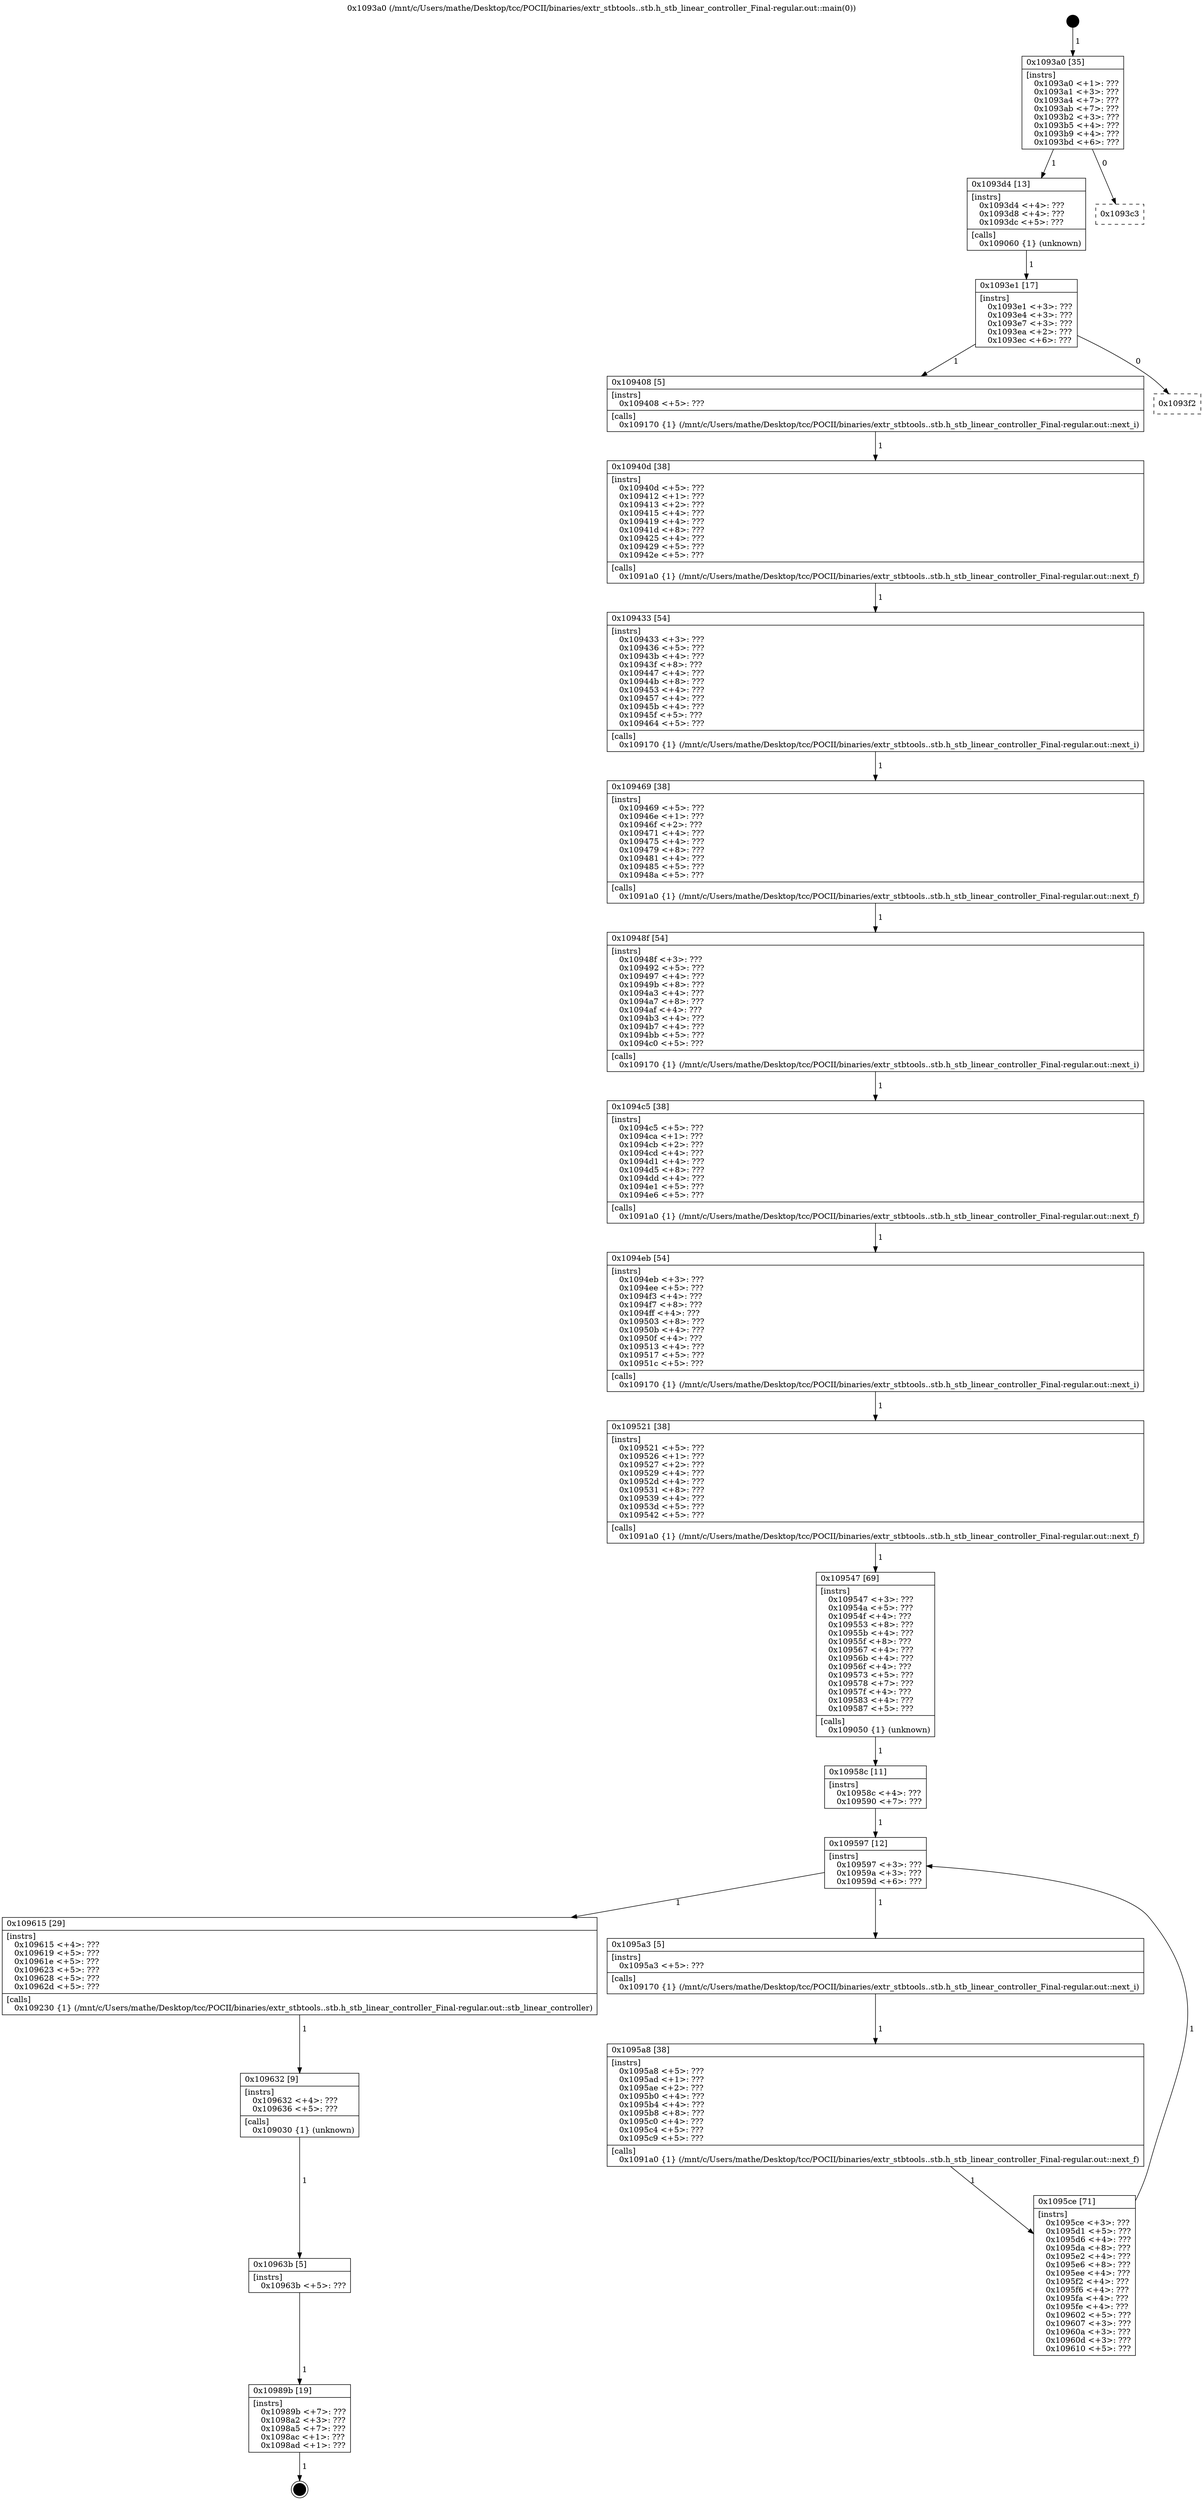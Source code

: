 digraph "0x1093a0" {
  label = "0x1093a0 (/mnt/c/Users/mathe/Desktop/tcc/POCII/binaries/extr_stbtools..stb.h_stb_linear_controller_Final-regular.out::main(0))"
  labelloc = "t"
  node[shape=record]

  Entry [label="",width=0.3,height=0.3,shape=circle,fillcolor=black,style=filled]
  "0x1093a0" [label="{
     0x1093a0 [35]\l
     | [instrs]\l
     &nbsp;&nbsp;0x1093a0 \<+1\>: ???\l
     &nbsp;&nbsp;0x1093a1 \<+3\>: ???\l
     &nbsp;&nbsp;0x1093a4 \<+7\>: ???\l
     &nbsp;&nbsp;0x1093ab \<+7\>: ???\l
     &nbsp;&nbsp;0x1093b2 \<+3\>: ???\l
     &nbsp;&nbsp;0x1093b5 \<+4\>: ???\l
     &nbsp;&nbsp;0x1093b9 \<+4\>: ???\l
     &nbsp;&nbsp;0x1093bd \<+6\>: ???\l
  }"]
  "0x1093d4" [label="{
     0x1093d4 [13]\l
     | [instrs]\l
     &nbsp;&nbsp;0x1093d4 \<+4\>: ???\l
     &nbsp;&nbsp;0x1093d8 \<+4\>: ???\l
     &nbsp;&nbsp;0x1093dc \<+5\>: ???\l
     | [calls]\l
     &nbsp;&nbsp;0x109060 \{1\} (unknown)\l
  }"]
  "0x1093c3" [label="{
     0x1093c3\l
  }", style=dashed]
  "0x1093e1" [label="{
     0x1093e1 [17]\l
     | [instrs]\l
     &nbsp;&nbsp;0x1093e1 \<+3\>: ???\l
     &nbsp;&nbsp;0x1093e4 \<+3\>: ???\l
     &nbsp;&nbsp;0x1093e7 \<+3\>: ???\l
     &nbsp;&nbsp;0x1093ea \<+2\>: ???\l
     &nbsp;&nbsp;0x1093ec \<+6\>: ???\l
  }"]
  "0x109408" [label="{
     0x109408 [5]\l
     | [instrs]\l
     &nbsp;&nbsp;0x109408 \<+5\>: ???\l
     | [calls]\l
     &nbsp;&nbsp;0x109170 \{1\} (/mnt/c/Users/mathe/Desktop/tcc/POCII/binaries/extr_stbtools..stb.h_stb_linear_controller_Final-regular.out::next_i)\l
  }"]
  "0x1093f2" [label="{
     0x1093f2\l
  }", style=dashed]
  "0x10940d" [label="{
     0x10940d [38]\l
     | [instrs]\l
     &nbsp;&nbsp;0x10940d \<+5\>: ???\l
     &nbsp;&nbsp;0x109412 \<+1\>: ???\l
     &nbsp;&nbsp;0x109413 \<+2\>: ???\l
     &nbsp;&nbsp;0x109415 \<+4\>: ???\l
     &nbsp;&nbsp;0x109419 \<+4\>: ???\l
     &nbsp;&nbsp;0x10941d \<+8\>: ???\l
     &nbsp;&nbsp;0x109425 \<+4\>: ???\l
     &nbsp;&nbsp;0x109429 \<+5\>: ???\l
     &nbsp;&nbsp;0x10942e \<+5\>: ???\l
     | [calls]\l
     &nbsp;&nbsp;0x1091a0 \{1\} (/mnt/c/Users/mathe/Desktop/tcc/POCII/binaries/extr_stbtools..stb.h_stb_linear_controller_Final-regular.out::next_f)\l
  }"]
  "0x109433" [label="{
     0x109433 [54]\l
     | [instrs]\l
     &nbsp;&nbsp;0x109433 \<+3\>: ???\l
     &nbsp;&nbsp;0x109436 \<+5\>: ???\l
     &nbsp;&nbsp;0x10943b \<+4\>: ???\l
     &nbsp;&nbsp;0x10943f \<+8\>: ???\l
     &nbsp;&nbsp;0x109447 \<+4\>: ???\l
     &nbsp;&nbsp;0x10944b \<+8\>: ???\l
     &nbsp;&nbsp;0x109453 \<+4\>: ???\l
     &nbsp;&nbsp;0x109457 \<+4\>: ???\l
     &nbsp;&nbsp;0x10945b \<+4\>: ???\l
     &nbsp;&nbsp;0x10945f \<+5\>: ???\l
     &nbsp;&nbsp;0x109464 \<+5\>: ???\l
     | [calls]\l
     &nbsp;&nbsp;0x109170 \{1\} (/mnt/c/Users/mathe/Desktop/tcc/POCII/binaries/extr_stbtools..stb.h_stb_linear_controller_Final-regular.out::next_i)\l
  }"]
  "0x109469" [label="{
     0x109469 [38]\l
     | [instrs]\l
     &nbsp;&nbsp;0x109469 \<+5\>: ???\l
     &nbsp;&nbsp;0x10946e \<+1\>: ???\l
     &nbsp;&nbsp;0x10946f \<+2\>: ???\l
     &nbsp;&nbsp;0x109471 \<+4\>: ???\l
     &nbsp;&nbsp;0x109475 \<+4\>: ???\l
     &nbsp;&nbsp;0x109479 \<+8\>: ???\l
     &nbsp;&nbsp;0x109481 \<+4\>: ???\l
     &nbsp;&nbsp;0x109485 \<+5\>: ???\l
     &nbsp;&nbsp;0x10948a \<+5\>: ???\l
     | [calls]\l
     &nbsp;&nbsp;0x1091a0 \{1\} (/mnt/c/Users/mathe/Desktop/tcc/POCII/binaries/extr_stbtools..stb.h_stb_linear_controller_Final-regular.out::next_f)\l
  }"]
  "0x10948f" [label="{
     0x10948f [54]\l
     | [instrs]\l
     &nbsp;&nbsp;0x10948f \<+3\>: ???\l
     &nbsp;&nbsp;0x109492 \<+5\>: ???\l
     &nbsp;&nbsp;0x109497 \<+4\>: ???\l
     &nbsp;&nbsp;0x10949b \<+8\>: ???\l
     &nbsp;&nbsp;0x1094a3 \<+4\>: ???\l
     &nbsp;&nbsp;0x1094a7 \<+8\>: ???\l
     &nbsp;&nbsp;0x1094af \<+4\>: ???\l
     &nbsp;&nbsp;0x1094b3 \<+4\>: ???\l
     &nbsp;&nbsp;0x1094b7 \<+4\>: ???\l
     &nbsp;&nbsp;0x1094bb \<+5\>: ???\l
     &nbsp;&nbsp;0x1094c0 \<+5\>: ???\l
     | [calls]\l
     &nbsp;&nbsp;0x109170 \{1\} (/mnt/c/Users/mathe/Desktop/tcc/POCII/binaries/extr_stbtools..stb.h_stb_linear_controller_Final-regular.out::next_i)\l
  }"]
  "0x1094c5" [label="{
     0x1094c5 [38]\l
     | [instrs]\l
     &nbsp;&nbsp;0x1094c5 \<+5\>: ???\l
     &nbsp;&nbsp;0x1094ca \<+1\>: ???\l
     &nbsp;&nbsp;0x1094cb \<+2\>: ???\l
     &nbsp;&nbsp;0x1094cd \<+4\>: ???\l
     &nbsp;&nbsp;0x1094d1 \<+4\>: ???\l
     &nbsp;&nbsp;0x1094d5 \<+8\>: ???\l
     &nbsp;&nbsp;0x1094dd \<+4\>: ???\l
     &nbsp;&nbsp;0x1094e1 \<+5\>: ???\l
     &nbsp;&nbsp;0x1094e6 \<+5\>: ???\l
     | [calls]\l
     &nbsp;&nbsp;0x1091a0 \{1\} (/mnt/c/Users/mathe/Desktop/tcc/POCII/binaries/extr_stbtools..stb.h_stb_linear_controller_Final-regular.out::next_f)\l
  }"]
  "0x1094eb" [label="{
     0x1094eb [54]\l
     | [instrs]\l
     &nbsp;&nbsp;0x1094eb \<+3\>: ???\l
     &nbsp;&nbsp;0x1094ee \<+5\>: ???\l
     &nbsp;&nbsp;0x1094f3 \<+4\>: ???\l
     &nbsp;&nbsp;0x1094f7 \<+8\>: ???\l
     &nbsp;&nbsp;0x1094ff \<+4\>: ???\l
     &nbsp;&nbsp;0x109503 \<+8\>: ???\l
     &nbsp;&nbsp;0x10950b \<+4\>: ???\l
     &nbsp;&nbsp;0x10950f \<+4\>: ???\l
     &nbsp;&nbsp;0x109513 \<+4\>: ???\l
     &nbsp;&nbsp;0x109517 \<+5\>: ???\l
     &nbsp;&nbsp;0x10951c \<+5\>: ???\l
     | [calls]\l
     &nbsp;&nbsp;0x109170 \{1\} (/mnt/c/Users/mathe/Desktop/tcc/POCII/binaries/extr_stbtools..stb.h_stb_linear_controller_Final-regular.out::next_i)\l
  }"]
  "0x109521" [label="{
     0x109521 [38]\l
     | [instrs]\l
     &nbsp;&nbsp;0x109521 \<+5\>: ???\l
     &nbsp;&nbsp;0x109526 \<+1\>: ???\l
     &nbsp;&nbsp;0x109527 \<+2\>: ???\l
     &nbsp;&nbsp;0x109529 \<+4\>: ???\l
     &nbsp;&nbsp;0x10952d \<+4\>: ???\l
     &nbsp;&nbsp;0x109531 \<+8\>: ???\l
     &nbsp;&nbsp;0x109539 \<+4\>: ???\l
     &nbsp;&nbsp;0x10953d \<+5\>: ???\l
     &nbsp;&nbsp;0x109542 \<+5\>: ???\l
     | [calls]\l
     &nbsp;&nbsp;0x1091a0 \{1\} (/mnt/c/Users/mathe/Desktop/tcc/POCII/binaries/extr_stbtools..stb.h_stb_linear_controller_Final-regular.out::next_f)\l
  }"]
  "0x109547" [label="{
     0x109547 [69]\l
     | [instrs]\l
     &nbsp;&nbsp;0x109547 \<+3\>: ???\l
     &nbsp;&nbsp;0x10954a \<+5\>: ???\l
     &nbsp;&nbsp;0x10954f \<+4\>: ???\l
     &nbsp;&nbsp;0x109553 \<+8\>: ???\l
     &nbsp;&nbsp;0x10955b \<+4\>: ???\l
     &nbsp;&nbsp;0x10955f \<+8\>: ???\l
     &nbsp;&nbsp;0x109567 \<+4\>: ???\l
     &nbsp;&nbsp;0x10956b \<+4\>: ???\l
     &nbsp;&nbsp;0x10956f \<+4\>: ???\l
     &nbsp;&nbsp;0x109573 \<+5\>: ???\l
     &nbsp;&nbsp;0x109578 \<+7\>: ???\l
     &nbsp;&nbsp;0x10957f \<+4\>: ???\l
     &nbsp;&nbsp;0x109583 \<+4\>: ???\l
     &nbsp;&nbsp;0x109587 \<+5\>: ???\l
     | [calls]\l
     &nbsp;&nbsp;0x109050 \{1\} (unknown)\l
  }"]
  "0x109597" [label="{
     0x109597 [12]\l
     | [instrs]\l
     &nbsp;&nbsp;0x109597 \<+3\>: ???\l
     &nbsp;&nbsp;0x10959a \<+3\>: ???\l
     &nbsp;&nbsp;0x10959d \<+6\>: ???\l
  }"]
  "0x109615" [label="{
     0x109615 [29]\l
     | [instrs]\l
     &nbsp;&nbsp;0x109615 \<+4\>: ???\l
     &nbsp;&nbsp;0x109619 \<+5\>: ???\l
     &nbsp;&nbsp;0x10961e \<+5\>: ???\l
     &nbsp;&nbsp;0x109623 \<+5\>: ???\l
     &nbsp;&nbsp;0x109628 \<+5\>: ???\l
     &nbsp;&nbsp;0x10962d \<+5\>: ???\l
     | [calls]\l
     &nbsp;&nbsp;0x109230 \{1\} (/mnt/c/Users/mathe/Desktop/tcc/POCII/binaries/extr_stbtools..stb.h_stb_linear_controller_Final-regular.out::stb_linear_controller)\l
  }"]
  "0x1095a3" [label="{
     0x1095a3 [5]\l
     | [instrs]\l
     &nbsp;&nbsp;0x1095a3 \<+5\>: ???\l
     | [calls]\l
     &nbsp;&nbsp;0x109170 \{1\} (/mnt/c/Users/mathe/Desktop/tcc/POCII/binaries/extr_stbtools..stb.h_stb_linear_controller_Final-regular.out::next_i)\l
  }"]
  "0x1095a8" [label="{
     0x1095a8 [38]\l
     | [instrs]\l
     &nbsp;&nbsp;0x1095a8 \<+5\>: ???\l
     &nbsp;&nbsp;0x1095ad \<+1\>: ???\l
     &nbsp;&nbsp;0x1095ae \<+2\>: ???\l
     &nbsp;&nbsp;0x1095b0 \<+4\>: ???\l
     &nbsp;&nbsp;0x1095b4 \<+4\>: ???\l
     &nbsp;&nbsp;0x1095b8 \<+8\>: ???\l
     &nbsp;&nbsp;0x1095c0 \<+4\>: ???\l
     &nbsp;&nbsp;0x1095c4 \<+5\>: ???\l
     &nbsp;&nbsp;0x1095c9 \<+5\>: ???\l
     | [calls]\l
     &nbsp;&nbsp;0x1091a0 \{1\} (/mnt/c/Users/mathe/Desktop/tcc/POCII/binaries/extr_stbtools..stb.h_stb_linear_controller_Final-regular.out::next_f)\l
  }"]
  "0x1095ce" [label="{
     0x1095ce [71]\l
     | [instrs]\l
     &nbsp;&nbsp;0x1095ce \<+3\>: ???\l
     &nbsp;&nbsp;0x1095d1 \<+5\>: ???\l
     &nbsp;&nbsp;0x1095d6 \<+4\>: ???\l
     &nbsp;&nbsp;0x1095da \<+8\>: ???\l
     &nbsp;&nbsp;0x1095e2 \<+4\>: ???\l
     &nbsp;&nbsp;0x1095e6 \<+8\>: ???\l
     &nbsp;&nbsp;0x1095ee \<+4\>: ???\l
     &nbsp;&nbsp;0x1095f2 \<+4\>: ???\l
     &nbsp;&nbsp;0x1095f6 \<+4\>: ???\l
     &nbsp;&nbsp;0x1095fa \<+4\>: ???\l
     &nbsp;&nbsp;0x1095fe \<+4\>: ???\l
     &nbsp;&nbsp;0x109602 \<+5\>: ???\l
     &nbsp;&nbsp;0x109607 \<+3\>: ???\l
     &nbsp;&nbsp;0x10960a \<+3\>: ???\l
     &nbsp;&nbsp;0x10960d \<+3\>: ???\l
     &nbsp;&nbsp;0x109610 \<+5\>: ???\l
  }"]
  "0x10958c" [label="{
     0x10958c [11]\l
     | [instrs]\l
     &nbsp;&nbsp;0x10958c \<+4\>: ???\l
     &nbsp;&nbsp;0x109590 \<+7\>: ???\l
  }"]
  "0x109632" [label="{
     0x109632 [9]\l
     | [instrs]\l
     &nbsp;&nbsp;0x109632 \<+4\>: ???\l
     &nbsp;&nbsp;0x109636 \<+5\>: ???\l
     | [calls]\l
     &nbsp;&nbsp;0x109030 \{1\} (unknown)\l
  }"]
  "0x10963b" [label="{
     0x10963b [5]\l
     | [instrs]\l
     &nbsp;&nbsp;0x10963b \<+5\>: ???\l
  }"]
  "0x10989b" [label="{
     0x10989b [19]\l
     | [instrs]\l
     &nbsp;&nbsp;0x10989b \<+7\>: ???\l
     &nbsp;&nbsp;0x1098a2 \<+3\>: ???\l
     &nbsp;&nbsp;0x1098a5 \<+7\>: ???\l
     &nbsp;&nbsp;0x1098ac \<+1\>: ???\l
     &nbsp;&nbsp;0x1098ad \<+1\>: ???\l
  }"]
  Exit [label="",width=0.3,height=0.3,shape=circle,fillcolor=black,style=filled,peripheries=2]
  Entry -> "0x1093a0" [label=" 1"]
  "0x1093a0" -> "0x1093d4" [label=" 1"]
  "0x1093a0" -> "0x1093c3" [label=" 0"]
  "0x1093d4" -> "0x1093e1" [label=" 1"]
  "0x1093e1" -> "0x109408" [label=" 1"]
  "0x1093e1" -> "0x1093f2" [label=" 0"]
  "0x109408" -> "0x10940d" [label=" 1"]
  "0x10940d" -> "0x109433" [label=" 1"]
  "0x109433" -> "0x109469" [label=" 1"]
  "0x109469" -> "0x10948f" [label=" 1"]
  "0x10948f" -> "0x1094c5" [label=" 1"]
  "0x1094c5" -> "0x1094eb" [label=" 1"]
  "0x1094eb" -> "0x109521" [label=" 1"]
  "0x109521" -> "0x109547" [label=" 1"]
  "0x109547" -> "0x10958c" [label=" 1"]
  "0x109597" -> "0x109615" [label=" 1"]
  "0x109597" -> "0x1095a3" [label=" 1"]
  "0x1095a3" -> "0x1095a8" [label=" 1"]
  "0x1095a8" -> "0x1095ce" [label=" 1"]
  "0x10958c" -> "0x109597" [label=" 1"]
  "0x1095ce" -> "0x109597" [label=" 1"]
  "0x109615" -> "0x109632" [label=" 1"]
  "0x109632" -> "0x10963b" [label=" 1"]
  "0x10963b" -> "0x10989b" [label=" 1"]
  "0x10989b" -> Exit [label=" 1"]
}
